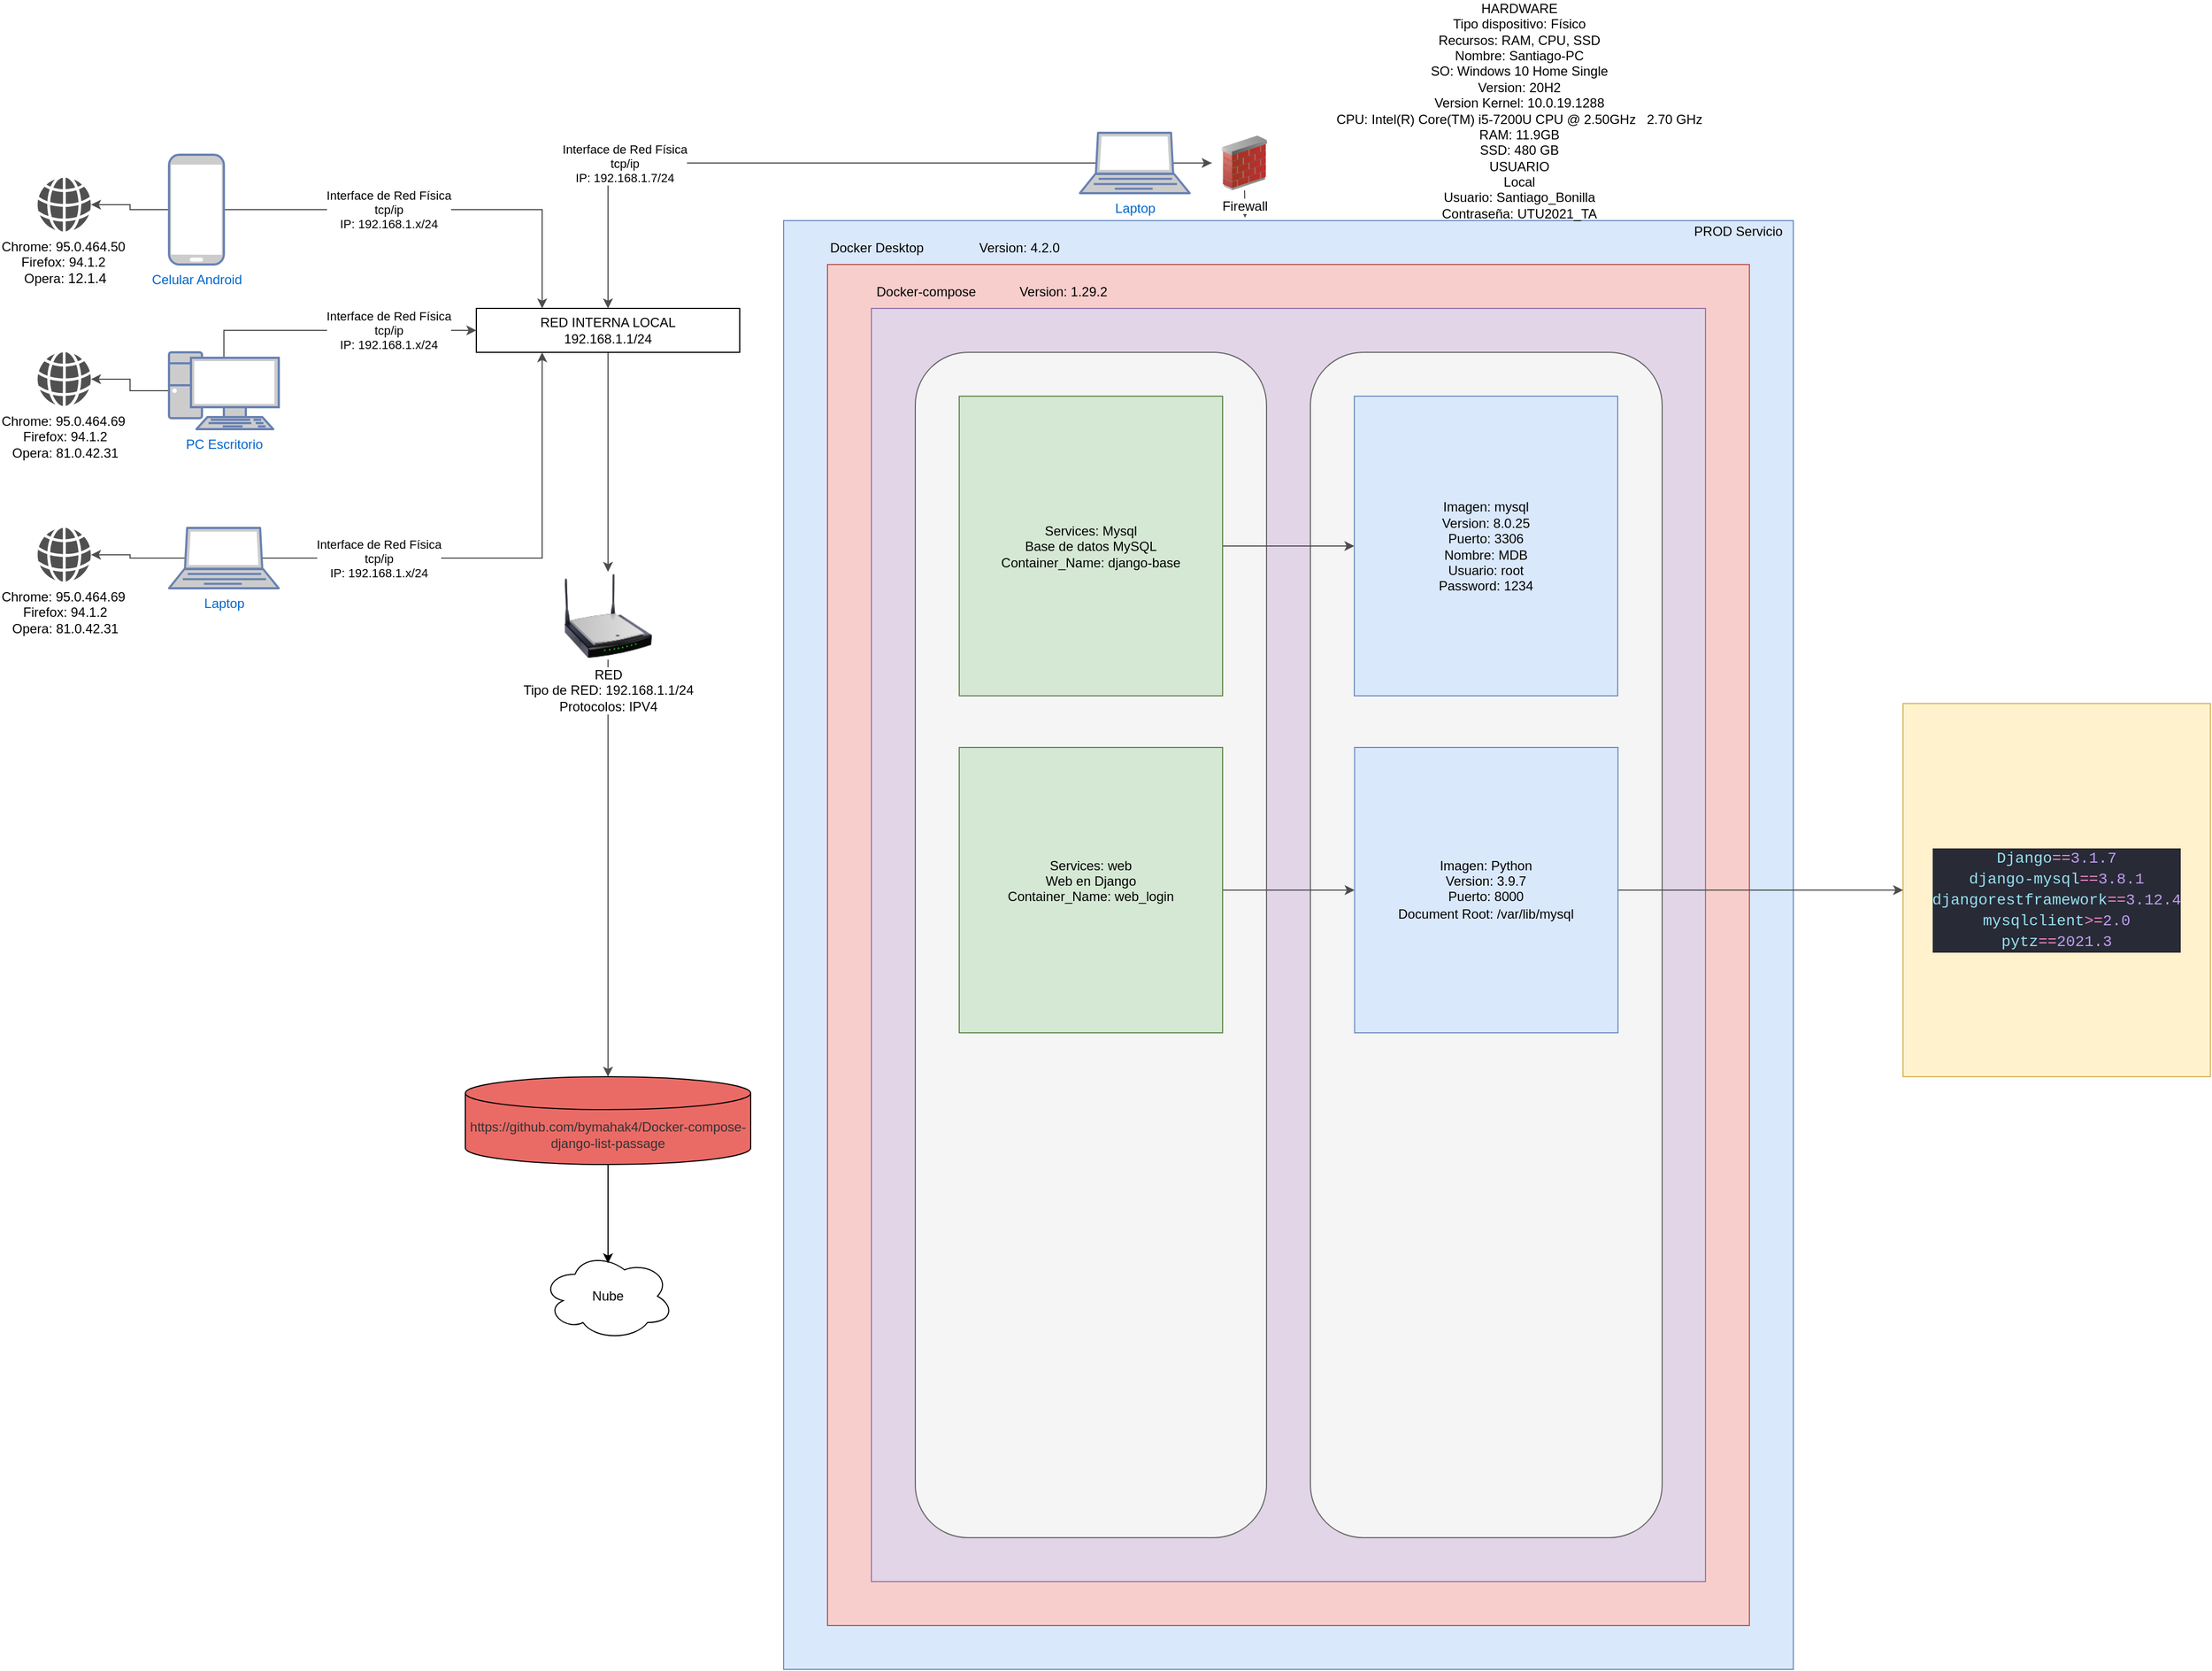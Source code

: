 <mxfile version="15.8.6" type="device"><diagram id="bVa9zDN7xyh__KZ3f7W4" name="Diagrama de Implementación"><mxGraphModel dx="942" dy="592" grid="1" gridSize="10" guides="1" tooltips="1" connect="1" arrows="1" fold="1" page="1" pageScale="1" pageWidth="827" pageHeight="1169" math="0" shadow="0"><root><mxCell id="0"/><mxCell id="1" parent="0"/><mxCell id="F5WU94cTn-Xf9Swl0sJO-1" value="" style="rounded=0;whiteSpace=wrap;html=1;fillColor=#dae8fc;strokeColor=#6c8ebf;" vertex="1" parent="1"><mxGeometry x="720" y="440" width="920" height="1320" as="geometry"/></mxCell><mxCell id="F5WU94cTn-Xf9Swl0sJO-2" value="" style="rounded=0;whiteSpace=wrap;html=1;fillColor=#f8cecc;strokeColor=#b85450;" vertex="1" parent="1"><mxGeometry x="760" y="480" width="840" height="1240" as="geometry"/></mxCell><mxCell id="F5WU94cTn-Xf9Swl0sJO-3" value="" style="rounded=0;whiteSpace=wrap;html=1;fillColor=#e1d5e7;strokeColor=#9673a6;gradientDirection=north;" vertex="1" parent="1"><mxGeometry x="800" y="520" width="760" height="1160" as="geometry"/></mxCell><mxCell id="F5WU94cTn-Xf9Swl0sJO-4" value="Docker-compose" style="text;html=1;strokeColor=none;fillColor=none;align=center;verticalAlign=middle;whiteSpace=wrap;rounded=0;" vertex="1" parent="1"><mxGeometry x="800" y="490" width="100" height="30" as="geometry"/></mxCell><mxCell id="F5WU94cTn-Xf9Swl0sJO-5" value="Docker Desktop" style="text;html=1;strokeColor=none;fillColor=none;align=center;verticalAlign=middle;whiteSpace=wrap;rounded=0;" vertex="1" parent="1"><mxGeometry x="760" y="450" width="90" height="30" as="geometry"/></mxCell><mxCell id="F5WU94cTn-Xf9Swl0sJO-6" value="Interface de Red Física&lt;br&gt;tcp/ip&lt;br&gt;IP: 192.168.1.7/24" style="edgeStyle=orthogonalEdgeStyle;rounded=0;orthogonalLoop=1;jettySize=auto;html=1;exitX=0.15;exitY=0.5;exitDx=0;exitDy=0;exitPerimeter=0;entryX=0.5;entryY=0;entryDx=0;entryDy=0;strokeColor=#4D4D4D;" edge="1" parent="1" source="F5WU94cTn-Xf9Swl0sJO-38" target="F5WU94cTn-Xf9Swl0sJO-15"><mxGeometry x="0.49" relative="1" as="geometry"><mxPoint x="1025.2" y="390.5" as="sourcePoint"/><mxPoint x="840" y="400" as="targetPoint"/><mxPoint as="offset"/></mxGeometry></mxCell><mxCell id="F5WU94cTn-Xf9Swl0sJO-7" value="HARDWARE&lt;br&gt;Tipo dispositivo: Físico&lt;br&gt;Recursos: RAM, CPU, SSD&lt;br&gt;Nombre: Santiago-PC&lt;br&gt;SO: Windows 10&amp;nbsp;Home Single&lt;br&gt;Version: 20H2&lt;br&gt;Version Kernel: 10.0.19.1288&lt;br&gt;CPU:&amp;nbsp;Intel(R) Core(TM) i5-7200U CPU @ 2.50GHz&amp;nbsp; &amp;nbsp;2.70 GHz&lt;br&gt;RAM: 11.9GB&lt;br&gt;SSD: 480 GB&lt;br&gt;USUARIO&lt;br&gt;Local&lt;br&gt;Usuario: Santiago_Bonilla&lt;br&gt;Contraseña: UTU2021_TA" style="text;html=1;strokeColor=none;fillColor=none;align=center;verticalAlign=middle;whiteSpace=wrap;rounded=0;" vertex="1" parent="1"><mxGeometry x="1190" y="240" width="401" height="200" as="geometry"/></mxCell><mxCell id="F5WU94cTn-Xf9Swl0sJO-8" value="Nube" style="ellipse;shape=cloud;whiteSpace=wrap;html=1;" vertex="1" parent="1"><mxGeometry x="500" y="1380" width="120" height="80" as="geometry"/></mxCell><mxCell id="F5WU94cTn-Xf9Swl0sJO-9" value="" style="rounded=1;whiteSpace=wrap;html=1;fillColor=#f5f5f5;strokeColor=#666666;fontColor=#333333;" vertex="1" parent="1"><mxGeometry x="840" y="560" width="320" height="1080" as="geometry"/></mxCell><mxCell id="F5WU94cTn-Xf9Swl0sJO-10" value="" style="rounded=1;whiteSpace=wrap;html=1;fillColor=#f5f5f5;strokeColor=#666666;fontColor=#333333;" vertex="1" parent="1"><mxGeometry x="1200" y="560" width="320.5" height="1080" as="geometry"/></mxCell><mxCell id="F5WU94cTn-Xf9Swl0sJO-11" style="edgeStyle=orthogonalEdgeStyle;rounded=0;orthogonalLoop=1;jettySize=auto;html=1;exitX=0.5;exitY=1;exitDx=0;exitDy=0;entryX=0.5;entryY=0.125;entryDx=0;entryDy=0;entryPerimeter=0;exitPerimeter=0;" edge="1" parent="1" source="F5WU94cTn-Xf9Swl0sJO-49" target="F5WU94cTn-Xf9Swl0sJO-8"><mxGeometry relative="1" as="geometry"><mxPoint x="560" y="1270" as="sourcePoint"/></mxGeometry></mxCell><mxCell id="F5WU94cTn-Xf9Swl0sJO-14" style="edgeStyle=orthogonalEdgeStyle;rounded=0;orthogonalLoop=1;jettySize=auto;html=1;exitX=0.5;exitY=1;exitDx=0;exitDy=0;entryX=0.5;entryY=0;entryDx=0;entryDy=0;strokeColor=#4D4D4D;" edge="1" parent="1" source="F5WU94cTn-Xf9Swl0sJO-15" target="F5WU94cTn-Xf9Swl0sJO-18"><mxGeometry relative="1" as="geometry"/></mxCell><mxCell id="F5WU94cTn-Xf9Swl0sJO-15" value="RED INTERNA LOCAL&lt;br&gt;192.168.1.1/24" style="rounded=0;whiteSpace=wrap;html=1;" vertex="1" parent="1"><mxGeometry x="440" y="520" width="240" height="40" as="geometry"/></mxCell><mxCell id="F5WU94cTn-Xf9Swl0sJO-51" style="edgeStyle=orthogonalEdgeStyle;rounded=0;orthogonalLoop=1;jettySize=auto;html=1;exitX=0.5;exitY=1;exitDx=0;exitDy=0;entryX=0.457;entryY=-0.002;entryDx=0;entryDy=0;entryPerimeter=0;strokeColor=#4D4D4D;" edge="1" parent="1" source="F5WU94cTn-Xf9Swl0sJO-16" target="F5WU94cTn-Xf9Swl0sJO-1"><mxGeometry relative="1" as="geometry"/></mxCell><mxCell id="F5WU94cTn-Xf9Swl0sJO-16" value="Firewall" style="image;html=1;image=img/lib/clip_art/networking/Firewall_02_128x128.png" vertex="1" parent="1"><mxGeometry x="1110" y="362.5" width="60" height="50" as="geometry"/></mxCell><mxCell id="F5WU94cTn-Xf9Swl0sJO-17" style="edgeStyle=orthogonalEdgeStyle;rounded=0;orthogonalLoop=1;jettySize=auto;html=1;exitX=0.5;exitY=1;exitDx=0;exitDy=0;entryX=0.5;entryY=0;entryDx=0;entryDy=0;strokeColor=#4D4D4D;entryPerimeter=0;" edge="1" parent="1" source="F5WU94cTn-Xf9Swl0sJO-18" target="F5WU94cTn-Xf9Swl0sJO-49"><mxGeometry relative="1" as="geometry"><mxPoint x="560" y="1210" as="targetPoint"/></mxGeometry></mxCell><mxCell id="F5WU94cTn-Xf9Swl0sJO-18" value="RED&lt;br&gt;Tipo de RED: 192.168.1.1/24&lt;br&gt;Protocolos: IPV4" style="image;html=1;image=img/lib/clip_art/networking/Wireless_Router_N_128x128.png" vertex="1" parent="1"><mxGeometry x="520" y="760" width="80" height="80" as="geometry"/></mxCell><mxCell id="F5WU94cTn-Xf9Swl0sJO-19" style="edgeStyle=orthogonalEdgeStyle;rounded=0;orthogonalLoop=1;jettySize=auto;html=1;exitX=1;exitY=0.5;exitDx=0;exitDy=0;entryX=0;entryY=0.5;entryDx=0;entryDy=0;fillColor=#a20025;strokeColor=#4D4D4D;" edge="1" parent="1" source="F5WU94cTn-Xf9Swl0sJO-20" target="F5WU94cTn-Xf9Swl0sJO-23"><mxGeometry relative="1" as="geometry"/></mxCell><mxCell id="F5WU94cTn-Xf9Swl0sJO-20" value="Services: Mysql&lt;br&gt;Base de datos MySQL&lt;br&gt;Container_Name: django-base" style="rounded=0;whiteSpace=wrap;html=1;fillColor=#d5e8d4;strokeColor=#60854C;" vertex="1" parent="1"><mxGeometry x="880" y="600" width="240" height="273" as="geometry"/></mxCell><mxCell id="F5WU94cTn-Xf9Swl0sJO-21" style="edgeStyle=orthogonalEdgeStyle;rounded=0;orthogonalLoop=1;jettySize=auto;html=1;exitX=1;exitY=0.5;exitDx=0;exitDy=0;entryX=0;entryY=0.5;entryDx=0;entryDy=0;fillColor=#a20025;strokeColor=#4D4D4D;" edge="1" parent="1" source="F5WU94cTn-Xf9Swl0sJO-22" target="F5WU94cTn-Xf9Swl0sJO-25"><mxGeometry relative="1" as="geometry"/></mxCell><mxCell id="F5WU94cTn-Xf9Swl0sJO-22" value="Services: web&lt;br&gt;Web en Django&lt;br&gt;Container_Name: web_login&lt;br&gt;&lt;font color=&quot;#ce9178&quot; face=&quot;Consolas, Courier New, monospace&quot;&gt;&lt;span style=&quot;font-size: 14px ; background-color: rgb(30 , 30 , 30)&quot;&gt;&lt;br&gt;&lt;/span&gt;&lt;/font&gt;" style="rounded=0;whiteSpace=wrap;html=1;fillColor=#d5e8d4;strokeColor=#60854C;" vertex="1" parent="1"><mxGeometry x="880" y="920" width="240" height="260" as="geometry"/></mxCell><mxCell id="F5WU94cTn-Xf9Swl0sJO-23" value="Imagen: mysql&lt;br&gt;Version: 8.0.25&lt;br&gt;Puerto: 3306&lt;br&gt;Nombre: MDB&lt;br&gt;Usuario: root&lt;br&gt;Password: 1234" style="rounded=0;whiteSpace=wrap;html=1;fillColor=#dae8fc;strokeColor=#6c8ebf;" vertex="1" parent="1"><mxGeometry x="1240" y="600" width="240" height="273" as="geometry"/></mxCell><mxCell id="F5WU94cTn-Xf9Swl0sJO-25" value="Imagen: Python&lt;br&gt;Version: 3.9.7&lt;br&gt;Puerto: 8000&lt;br&gt;Document Root: /var/lib/mysql&lt;font color=&quot;#ce9178&quot; face=&quot;Consolas, Courier New, monospace&quot;&gt;&lt;span style=&quot;font-size: 14px ; background-color: rgb(30 , 30 , 30)&quot;&gt;&lt;br&gt;&lt;/span&gt;&lt;/font&gt;" style="rounded=0;whiteSpace=wrap;html=1;fillColor=#dae8fc;strokeColor=#6c8ebf;" vertex="1" parent="1"><mxGeometry x="1240.25" y="920" width="240" height="260" as="geometry"/></mxCell><mxCell id="F5WU94cTn-Xf9Swl0sJO-27" value="Version: 4.2.0" style="text;html=1;strokeColor=none;fillColor=none;align=center;verticalAlign=middle;whiteSpace=wrap;rounded=0;" vertex="1" parent="1"><mxGeometry x="880" y="450" width="110" height="30" as="geometry"/></mxCell><mxCell id="F5WU94cTn-Xf9Swl0sJO-28" value="Version: 1.29.2" style="text;html=1;strokeColor=none;fillColor=none;align=center;verticalAlign=middle;whiteSpace=wrap;rounded=0;" vertex="1" parent="1"><mxGeometry x="920" y="490" width="110" height="30" as="geometry"/></mxCell><mxCell id="F5WU94cTn-Xf9Swl0sJO-29" value="&lt;div style=&quot;color: rgb(212 , 212 , 212) ; background-color: rgb(30 , 30 , 30) ; font-family: &amp;#34;consolas&amp;#34; , &amp;#34;courier new&amp;#34; , monospace ; font-size: 14px ; line-height: 19px&quot;&gt;&lt;div style=&quot;font-family: &amp;#34;consolas&amp;#34; , &amp;#34;courier new&amp;#34; , monospace ; line-height: 19px&quot;&gt;&lt;br&gt;&lt;/div&gt;&lt;/div&gt;" style="rounded=0;whiteSpace=wrap;html=1;fillColor=#fff2cc;strokeColor=#d6b656;" vertex="1" parent="1"><mxGeometry x="1740" y="880" width="280" height="340" as="geometry"/></mxCell><mxCell id="F5WU94cTn-Xf9Swl0sJO-30" style="edgeStyle=orthogonalEdgeStyle;rounded=0;orthogonalLoop=1;jettySize=auto;html=1;exitX=0.5;exitY=0.07;exitDx=0;exitDy=0;exitPerimeter=0;entryX=0;entryY=0.5;entryDx=0;entryDy=0;strokeColor=#4D4D4D;" edge="1" parent="1" source="F5WU94cTn-Xf9Swl0sJO-33" target="F5WU94cTn-Xf9Swl0sJO-15"><mxGeometry relative="1" as="geometry"><Array as="points"><mxPoint x="210" y="540"/></Array></mxGeometry></mxCell><mxCell id="F5WU94cTn-Xf9Swl0sJO-31" value="Interface de Red Física&lt;br&gt;tcp/ip&lt;br&gt;IP: 192.168.1.x/24" style="edgeLabel;html=1;align=center;verticalAlign=middle;resizable=0;points=[];" vertex="1" connectable="0" parent="F5WU94cTn-Xf9Swl0sJO-30"><mxGeometry x="0.372" relative="1" as="geometry"><mxPoint as="offset"/></mxGeometry></mxCell><mxCell id="F5WU94cTn-Xf9Swl0sJO-32" style="edgeStyle=orthogonalEdgeStyle;rounded=0;orthogonalLoop=1;jettySize=auto;html=1;exitX=0;exitY=0.5;exitDx=0;exitDy=0;exitPerimeter=0;strokeColor=#4D4D4D;" edge="1" parent="1" source="F5WU94cTn-Xf9Swl0sJO-33" target="F5WU94cTn-Xf9Swl0sJO-44"><mxGeometry relative="1" as="geometry"/></mxCell><mxCell id="F5WU94cTn-Xf9Swl0sJO-33" value="PC Escritorio" style="fontColor=#0066CC;verticalAlign=top;verticalLabelPosition=bottom;labelPosition=center;align=center;html=1;outlineConnect=0;fillColor=#CCCCCC;strokeColor=#6881B3;gradientColor=none;gradientDirection=north;strokeWidth=2;shape=mxgraph.networks.pc;" vertex="1" parent="1"><mxGeometry x="160" y="560" width="100" height="70" as="geometry"/></mxCell><mxCell id="F5WU94cTn-Xf9Swl0sJO-34" style="edgeStyle=orthogonalEdgeStyle;rounded=0;orthogonalLoop=1;jettySize=auto;html=1;exitX=0.85;exitY=0.5;exitDx=0;exitDy=0;exitPerimeter=0;entryX=0.25;entryY=1;entryDx=0;entryDy=0;strokeColor=#4D4D4D;" edge="1" parent="1" source="F5WU94cTn-Xf9Swl0sJO-37" target="F5WU94cTn-Xf9Swl0sJO-15"><mxGeometry relative="1" as="geometry"><Array as="points"><mxPoint x="500" y="748"/></Array></mxGeometry></mxCell><mxCell id="F5WU94cTn-Xf9Swl0sJO-35" value="Interface de Red Física&lt;br&gt;tcp/ip&lt;br&gt;IP: 192.168.1.x/24" style="edgeLabel;html=1;align=center;verticalAlign=middle;resizable=0;points=[];" vertex="1" connectable="0" parent="F5WU94cTn-Xf9Swl0sJO-34"><mxGeometry x="-0.284" y="-2" relative="1" as="geometry"><mxPoint x="-53" y="-2" as="offset"/></mxGeometry></mxCell><mxCell id="F5WU94cTn-Xf9Swl0sJO-36" style="edgeStyle=orthogonalEdgeStyle;rounded=0;orthogonalLoop=1;jettySize=auto;html=1;exitX=0.15;exitY=0.5;exitDx=0;exitDy=0;exitPerimeter=0;strokeColor=#4D4D4D;" edge="1" parent="1" source="F5WU94cTn-Xf9Swl0sJO-37" target="F5WU94cTn-Xf9Swl0sJO-43"><mxGeometry relative="1" as="geometry"/></mxCell><mxCell id="F5WU94cTn-Xf9Swl0sJO-37" value="Laptop" style="fontColor=#0066CC;verticalAlign=top;verticalLabelPosition=bottom;labelPosition=center;align=center;html=1;outlineConnect=0;fillColor=#CCCCCC;strokeColor=#6881B3;gradientColor=none;gradientDirection=north;strokeWidth=2;shape=mxgraph.networks.laptop;" vertex="1" parent="1"><mxGeometry x="160" y="720" width="100" height="55" as="geometry"/></mxCell><mxCell id="F5WU94cTn-Xf9Swl0sJO-50" style="edgeStyle=orthogonalEdgeStyle;rounded=0;orthogonalLoop=1;jettySize=auto;html=1;exitX=0.85;exitY=0.5;exitDx=0;exitDy=0;exitPerimeter=0;strokeColor=#4D4D4D;" edge="1" parent="1" source="F5WU94cTn-Xf9Swl0sJO-38" target="F5WU94cTn-Xf9Swl0sJO-16"><mxGeometry relative="1" as="geometry"/></mxCell><mxCell id="F5WU94cTn-Xf9Swl0sJO-38" value="Laptop" style="fontColor=#0066CC;verticalAlign=top;verticalLabelPosition=bottom;labelPosition=center;align=center;html=1;outlineConnect=0;fillColor=#CCCCCC;strokeColor=#6881B3;gradientColor=none;gradientDirection=north;strokeWidth=2;shape=mxgraph.networks.laptop;" vertex="1" parent="1"><mxGeometry x="990" y="360" width="100" height="55" as="geometry"/></mxCell><mxCell id="F5WU94cTn-Xf9Swl0sJO-39" style="edgeStyle=orthogonalEdgeStyle;rounded=0;orthogonalLoop=1;jettySize=auto;html=1;exitX=1;exitY=0.5;exitDx=0;exitDy=0;exitPerimeter=0;entryX=0.25;entryY=0;entryDx=0;entryDy=0;strokeColor=#4D4D4D;" edge="1" parent="1" source="F5WU94cTn-Xf9Swl0sJO-42" target="F5WU94cTn-Xf9Swl0sJO-15"><mxGeometry relative="1" as="geometry"/></mxCell><mxCell id="F5WU94cTn-Xf9Swl0sJO-40" value="Interface de Red Física&lt;br&gt;tcp/ip&lt;br&gt;IP: 192.168.1.x/24" style="edgeLabel;html=1;align=center;verticalAlign=middle;resizable=0;points=[];" vertex="1" connectable="0" parent="F5WU94cTn-Xf9Swl0sJO-39"><mxGeometry x="-0.149" y="-2" relative="1" as="geometry"><mxPoint x="-12" y="-2" as="offset"/></mxGeometry></mxCell><mxCell id="F5WU94cTn-Xf9Swl0sJO-41" style="edgeStyle=orthogonalEdgeStyle;rounded=0;orthogonalLoop=1;jettySize=auto;html=1;exitX=0;exitY=0.5;exitDx=0;exitDy=0;exitPerimeter=0;strokeColor=#4D4D4D;" edge="1" parent="1" source="F5WU94cTn-Xf9Swl0sJO-42" target="F5WU94cTn-Xf9Swl0sJO-45"><mxGeometry relative="1" as="geometry"/></mxCell><mxCell id="F5WU94cTn-Xf9Swl0sJO-42" value="Celular Android" style="fontColor=#0066CC;verticalAlign=top;verticalLabelPosition=bottom;labelPosition=center;align=center;html=1;outlineConnect=0;fillColor=#CCCCCC;strokeColor=#6881B3;gradientColor=none;gradientDirection=north;strokeWidth=2;shape=mxgraph.networks.mobile;" vertex="1" parent="1"><mxGeometry x="160" y="380" width="50" height="100" as="geometry"/></mxCell><mxCell id="F5WU94cTn-Xf9Swl0sJO-43" value="Chrome: 95.0.464.69&amp;nbsp;&lt;br&gt;Firefox: 94.1.2&lt;br&gt;Opera: 81.0.42.31" style="sketch=0;pointerEvents=1;shadow=0;dashed=0;html=1;strokeColor=none;fillColor=#505050;labelPosition=center;verticalLabelPosition=bottom;verticalAlign=top;outlineConnect=0;align=center;shape=mxgraph.office.concepts.globe_internet;" vertex="1" parent="1"><mxGeometry x="40" y="720" width="49" height="49" as="geometry"/></mxCell><mxCell id="F5WU94cTn-Xf9Swl0sJO-44" value="Chrome: 95.0.464.69&amp;nbsp;&lt;br&gt;Firefox: 94.1.2&lt;br&gt;Opera: 81.0.42.31" style="sketch=0;pointerEvents=1;shadow=0;dashed=0;html=1;strokeColor=none;fillColor=#505050;labelPosition=center;verticalLabelPosition=bottom;verticalAlign=top;outlineConnect=0;align=center;shape=mxgraph.office.concepts.globe_internet;" vertex="1" parent="1"><mxGeometry x="40" y="560" width="49" height="49" as="geometry"/></mxCell><mxCell id="F5WU94cTn-Xf9Swl0sJO-45" value="Chrome: 95.0.464.50&amp;nbsp;&lt;br&gt;Firefox: 94.1.2&amp;nbsp;&lt;br&gt;Opera:&amp;nbsp;&lt;span style=&quot;font-family: sans-serif ; font-size: 12.6px ; text-align: left ; background-color: rgb(249 , 249 , 249)&quot;&gt;12.1.4&lt;/span&gt;" style="sketch=0;pointerEvents=1;shadow=0;dashed=0;html=1;strokeColor=none;fillColor=#505050;labelPosition=center;verticalLabelPosition=bottom;verticalAlign=top;outlineConnect=0;align=center;shape=mxgraph.office.concepts.globe_internet;" vertex="1" parent="1"><mxGeometry x="40" y="401" width="49" height="49" as="geometry"/></mxCell><mxCell id="F5WU94cTn-Xf9Swl0sJO-46" value="PROD Servicio" style="text;html=1;strokeColor=none;fillColor=none;align=center;verticalAlign=middle;whiteSpace=wrap;rounded=0;" vertex="1" parent="1"><mxGeometry x="1540" y="440" width="100" height="20" as="geometry"/></mxCell><mxCell id="F5WU94cTn-Xf9Swl0sJO-47" style="edgeStyle=orthogonalEdgeStyle;rounded=0;orthogonalLoop=1;jettySize=auto;html=1;exitX=1;exitY=0.5;exitDx=0;exitDy=0;entryX=0;entryY=0.5;entryDx=0;entryDy=0;fillColor=#a20025;strokeColor=#4D4D4D;" edge="1" parent="1" source="F5WU94cTn-Xf9Swl0sJO-25" target="F5WU94cTn-Xf9Swl0sJO-29"><mxGeometry relative="1" as="geometry"><Array as="points"><mxPoint x="1720" y="1050"/></Array></mxGeometry></mxCell><mxCell id="F5WU94cTn-Xf9Swl0sJO-49" value="&lt;font color=&quot;#333333&quot;&gt;https://github.com/bymahak4/Docker-compose-django-list-passage&lt;/font&gt;" style="shape=cylinder3;whiteSpace=wrap;html=1;boundedLbl=1;backgroundOutline=1;size=15;fillColor=#EA6B66;gradientColor=none;gradientDirection=north;" vertex="1" parent="1"><mxGeometry x="430" y="1220" width="260" height="80" as="geometry"/></mxCell><mxCell id="F5WU94cTn-Xf9Swl0sJO-52" value="&lt;div style=&quot;color: rgb(246 , 246 , 244) ; background-color: rgb(40 , 42 , 54) ; font-family: &amp;#34;consolas&amp;#34; , &amp;#34;courier new&amp;#34; , monospace ; font-size: 14px ; line-height: 19px&quot;&gt;&lt;div&gt;&lt;span style=&quot;color: #97e1f1&quot;&gt;Django&lt;/span&gt;&lt;span style=&quot;color: #f286c4&quot;&gt;==&lt;/span&gt;&lt;span style=&quot;color: #bf9eee&quot;&gt;3.1.7&lt;/span&gt;&lt;/div&gt;&lt;div&gt;&lt;span style=&quot;color: #97e1f1&quot;&gt;django-mysql&lt;/span&gt;&lt;span style=&quot;color: #f286c4&quot;&gt;==&lt;/span&gt;&lt;span style=&quot;color: #bf9eee&quot;&gt;3.8.1&lt;/span&gt;&lt;/div&gt;&lt;div&gt;&lt;span style=&quot;color: #97e1f1&quot;&gt;djangorestframework&lt;/span&gt;&lt;span style=&quot;color: #f286c4&quot;&gt;==&lt;/span&gt;&lt;span style=&quot;color: #bf9eee&quot;&gt;3.12.4&lt;/span&gt;&lt;/div&gt;&lt;div&gt;&lt;span style=&quot;color: #97e1f1&quot;&gt;mysqlclient&lt;/span&gt;&lt;span style=&quot;color: #f286c4&quot;&gt;&amp;gt;=&lt;/span&gt;&lt;span style=&quot;color: #bf9eee&quot;&gt;2.0&lt;/span&gt;&lt;/div&gt;&lt;div&gt;&lt;span style=&quot;color: #97e1f1&quot;&gt;pytz&lt;/span&gt;&lt;span style=&quot;color: #f286c4&quot;&gt;==&lt;/span&gt;&lt;span style=&quot;color: #bf9eee&quot;&gt;2021.3&lt;/span&gt;&lt;/div&gt;&lt;/div&gt;" style="text;html=1;strokeColor=none;fillColor=none;align=center;verticalAlign=middle;whiteSpace=wrap;rounded=0;fontSize=12;fontColor=#000000;" vertex="1" parent="1"><mxGeometry x="1745" y="949" width="270" height="220" as="geometry"/></mxCell></root></mxGraphModel></diagram></mxfile>